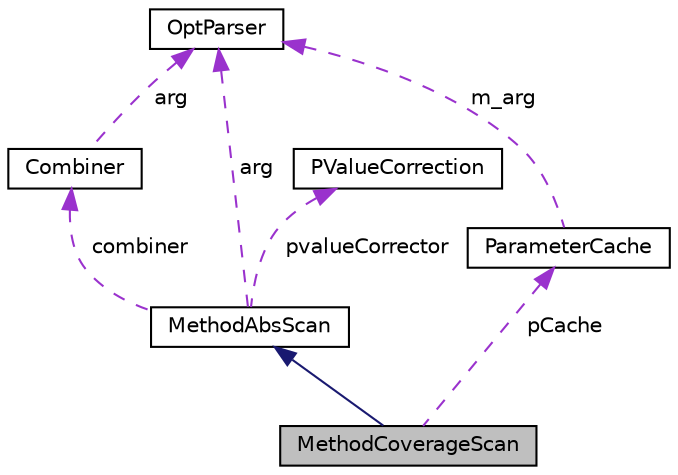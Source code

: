 digraph "MethodCoverageScan"
{
  edge [fontname="Helvetica",fontsize="10",labelfontname="Helvetica",labelfontsize="10"];
  node [fontname="Helvetica",fontsize="10",shape=record];
  Node2 [label="MethodCoverageScan",height=0.2,width=0.4,color="black", fillcolor="grey75", style="filled", fontcolor="black"];
  Node3 -> Node2 [dir="back",color="midnightblue",fontsize="10",style="solid",fontname="Helvetica"];
  Node3 [label="MethodAbsScan",height=0.2,width=0.4,color="black", fillcolor="white", style="filled",URL="$class_method_abs_scan.html"];
  Node4 -> Node3 [dir="back",color="darkorchid3",fontsize="10",style="dashed",label=" arg" ,fontname="Helvetica"];
  Node4 [label="OptParser",height=0.2,width=0.4,color="black", fillcolor="white", style="filled",URL="$class_opt_parser.html"];
  Node5 -> Node3 [dir="back",color="darkorchid3",fontsize="10",style="dashed",label=" combiner" ,fontname="Helvetica"];
  Node5 [label="Combiner",height=0.2,width=0.4,color="black", fillcolor="white", style="filled",URL="$class_combiner.html"];
  Node4 -> Node5 [dir="back",color="darkorchid3",fontsize="10",style="dashed",label=" arg" ,fontname="Helvetica"];
  Node6 -> Node3 [dir="back",color="darkorchid3",fontsize="10",style="dashed",label=" pvalueCorrector" ,fontname="Helvetica"];
  Node6 [label="PValueCorrection",height=0.2,width=0.4,color="black", fillcolor="white", style="filled",URL="$class_p_value_correction.html"];
  Node7 -> Node2 [dir="back",color="darkorchid3",fontsize="10",style="dashed",label=" pCache" ,fontname="Helvetica"];
  Node7 [label="ParameterCache",height=0.2,width=0.4,color="black", fillcolor="white", style="filled",URL="$class_parameter_cache.html"];
  Node4 -> Node7 [dir="back",color="darkorchid3",fontsize="10",style="dashed",label=" m_arg" ,fontname="Helvetica"];
}
